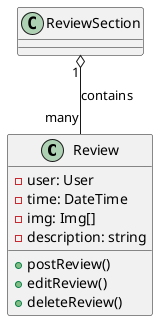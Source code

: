 @startuml Review

class Review {
    -user: User
    -time: DateTime
    -img: Img[]
    -description: string

    +postReview()
    +editReview()
    +deleteReview()
}

ReviewSection "1" o-- "many" Review : contains

@enduml